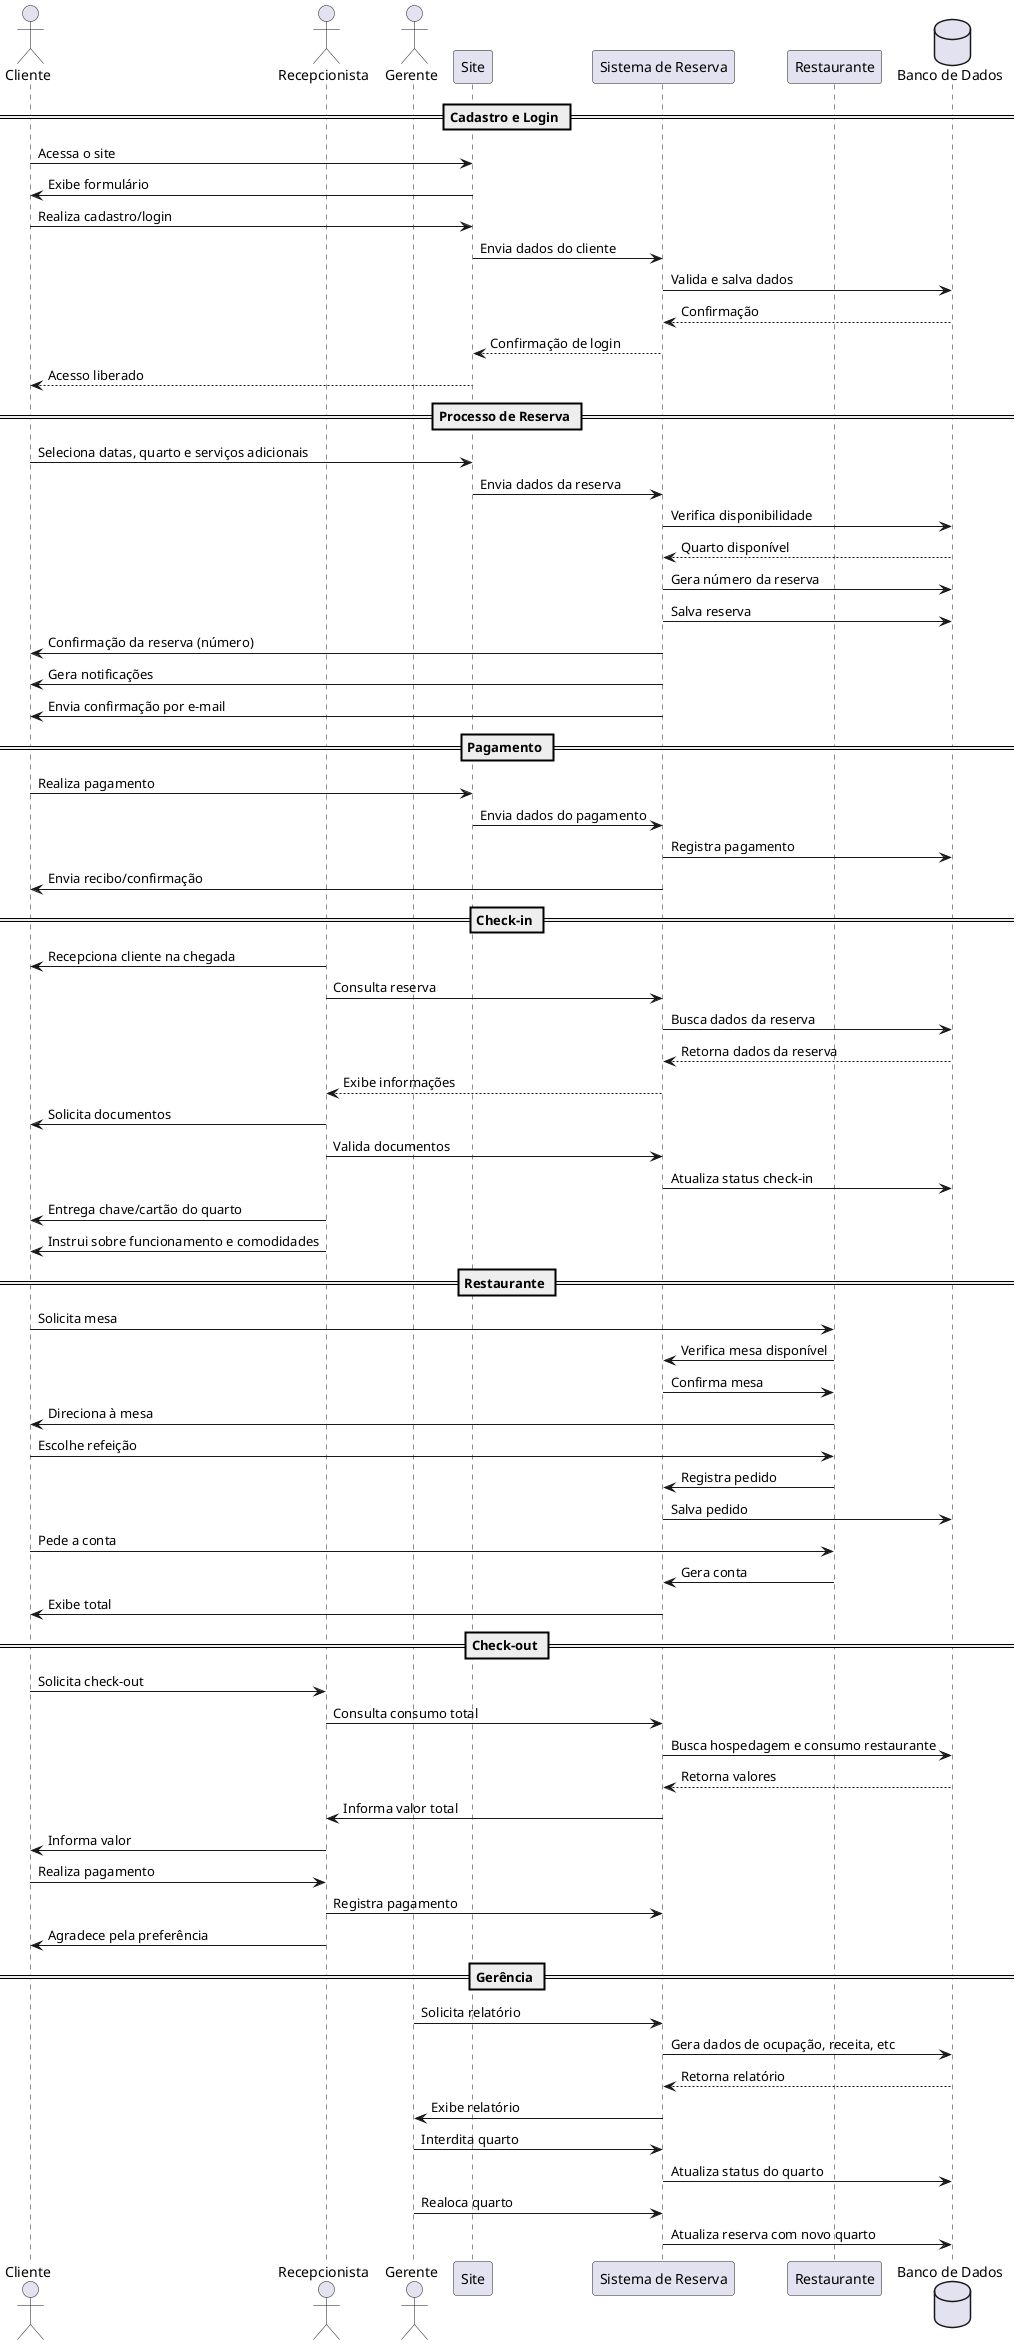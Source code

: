 @startuml
actor Cliente
actor Recepcionista
actor Gerente
participant "Site" as Web
participant "Sistema de Reserva" as Sistema
participant "Restaurante" as Restaurante
database "Banco de Dados" as DB

== Cadastro e Login ==
Cliente -> Web : Acessa o site
Web -> Cliente : Exibe formulário
Cliente -> Web : Realiza cadastro/login
Web -> Sistema : Envia dados do cliente
Sistema -> DB : Valida e salva dados
DB --> Sistema : Confirmação
Sistema --> Web : Confirmação de login
Web --> Cliente : Acesso liberado

== Processo de Reserva ==
Cliente -> Web : Seleciona datas, quarto e serviços adicionais
Web -> Sistema : Envia dados da reserva
Sistema -> DB : Verifica disponibilidade
DB --> Sistema : Quarto disponível
Sistema -> DB : Gera número da reserva
Sistema -> DB : Salva reserva
Sistema -> Cliente : Confirmação da reserva (número)
Sistema -> Cliente : Gera notificações
Sistema -> Cliente : Envia confirmação por e-mail

== Pagamento ==
Cliente -> Web : Realiza pagamento
Web -> Sistema : Envia dados do pagamento
Sistema -> DB : Registra pagamento
Sistema -> Cliente : Envia recibo/confirmação

== Check-in ==
Recepcionista -> Cliente : Recepciona cliente na chegada
Recepcionista -> Sistema : Consulta reserva
Sistema -> DB : Busca dados da reserva
DB --> Sistema : Retorna dados da reserva
Sistema --> Recepcionista : Exibe informações
Recepcionista -> Cliente : Solicita documentos
Recepcionista -> Sistema : Valida documentos
Sistema -> DB : Atualiza status check-in
Recepcionista -> Cliente : Entrega chave/cartão do quarto
Recepcionista -> Cliente : Instrui sobre funcionamento e comodidades

== Restaurante ==
Cliente -> Restaurante : Solicita mesa
Restaurante -> Sistema : Verifica mesa disponível
Sistema -> Restaurante : Confirma mesa
Restaurante -> Cliente : Direciona à mesa
Cliente -> Restaurante : Escolhe refeição
Restaurante -> Sistema : Registra pedido
Sistema -> DB : Salva pedido
Cliente -> Restaurante : Pede a conta
Restaurante -> Sistema : Gera conta
Sistema -> Cliente : Exibe total

== Check-out ==
Cliente -> Recepcionista : Solicita check-out
Recepcionista -> Sistema : Consulta consumo total
Sistema -> DB : Busca hospedagem e consumo restaurante
DB --> Sistema : Retorna valores
Sistema -> Recepcionista : Informa valor total
Recepcionista -> Cliente : Informa valor
Cliente -> Recepcionista : Realiza pagamento
Recepcionista -> Sistema : Registra pagamento
Recepcionista -> Cliente : Agradece pela preferência

== Gerência ==
Gerente -> Sistema : Solicita relatório
Sistema -> DB : Gera dados de ocupação, receita, etc
DB --> Sistema : Retorna relatório
Sistema -> Gerente : Exibe relatório

Gerente -> Sistema : Interdita quarto
Sistema -> DB : Atualiza status do quarto

Gerente -> Sistema : Realoca quarto
Sistema -> DB : Atualiza reserva com novo quarto

@enduml